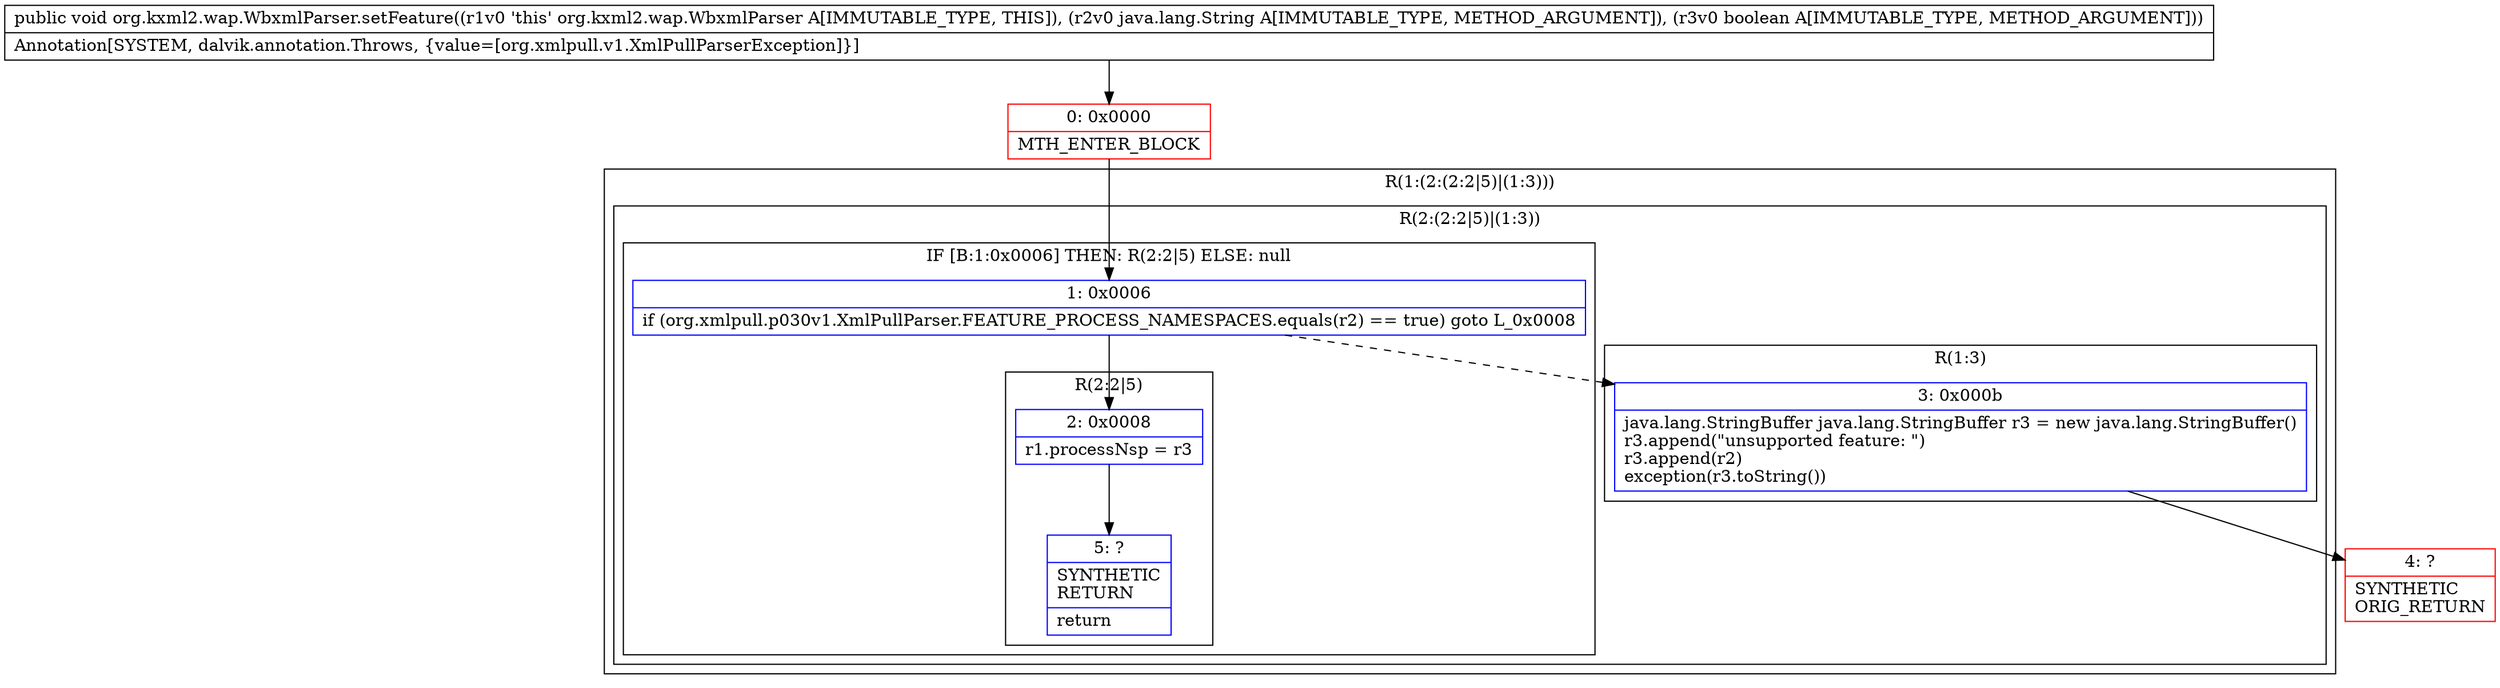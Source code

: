 digraph "CFG fororg.kxml2.wap.WbxmlParser.setFeature(Ljava\/lang\/String;Z)V" {
subgraph cluster_Region_1373321214 {
label = "R(1:(2:(2:2|5)|(1:3)))";
node [shape=record,color=blue];
subgraph cluster_Region_1195919458 {
label = "R(2:(2:2|5)|(1:3))";
node [shape=record,color=blue];
subgraph cluster_IfRegion_728796541 {
label = "IF [B:1:0x0006] THEN: R(2:2|5) ELSE: null";
node [shape=record,color=blue];
Node_1 [shape=record,label="{1\:\ 0x0006|if (org.xmlpull.p030v1.XmlPullParser.FEATURE_PROCESS_NAMESPACES.equals(r2) == true) goto L_0x0008\l}"];
subgraph cluster_Region_719254728 {
label = "R(2:2|5)";
node [shape=record,color=blue];
Node_2 [shape=record,label="{2\:\ 0x0008|r1.processNsp = r3\l}"];
Node_5 [shape=record,label="{5\:\ ?|SYNTHETIC\lRETURN\l|return\l}"];
}
}
subgraph cluster_Region_1649877089 {
label = "R(1:3)";
node [shape=record,color=blue];
Node_3 [shape=record,label="{3\:\ 0x000b|java.lang.StringBuffer java.lang.StringBuffer r3 = new java.lang.StringBuffer()\lr3.append(\"unsupported feature: \")\lr3.append(r2)\lexception(r3.toString())\l}"];
}
}
}
Node_0 [shape=record,color=red,label="{0\:\ 0x0000|MTH_ENTER_BLOCK\l}"];
Node_4 [shape=record,color=red,label="{4\:\ ?|SYNTHETIC\lORIG_RETURN\l}"];
MethodNode[shape=record,label="{public void org.kxml2.wap.WbxmlParser.setFeature((r1v0 'this' org.kxml2.wap.WbxmlParser A[IMMUTABLE_TYPE, THIS]), (r2v0 java.lang.String A[IMMUTABLE_TYPE, METHOD_ARGUMENT]), (r3v0 boolean A[IMMUTABLE_TYPE, METHOD_ARGUMENT]))  | Annotation[SYSTEM, dalvik.annotation.Throws, \{value=[org.xmlpull.v1.XmlPullParserException]\}]\l}"];
MethodNode -> Node_0;
Node_1 -> Node_2;
Node_1 -> Node_3[style=dashed];
Node_2 -> Node_5;
Node_3 -> Node_4;
Node_0 -> Node_1;
}


